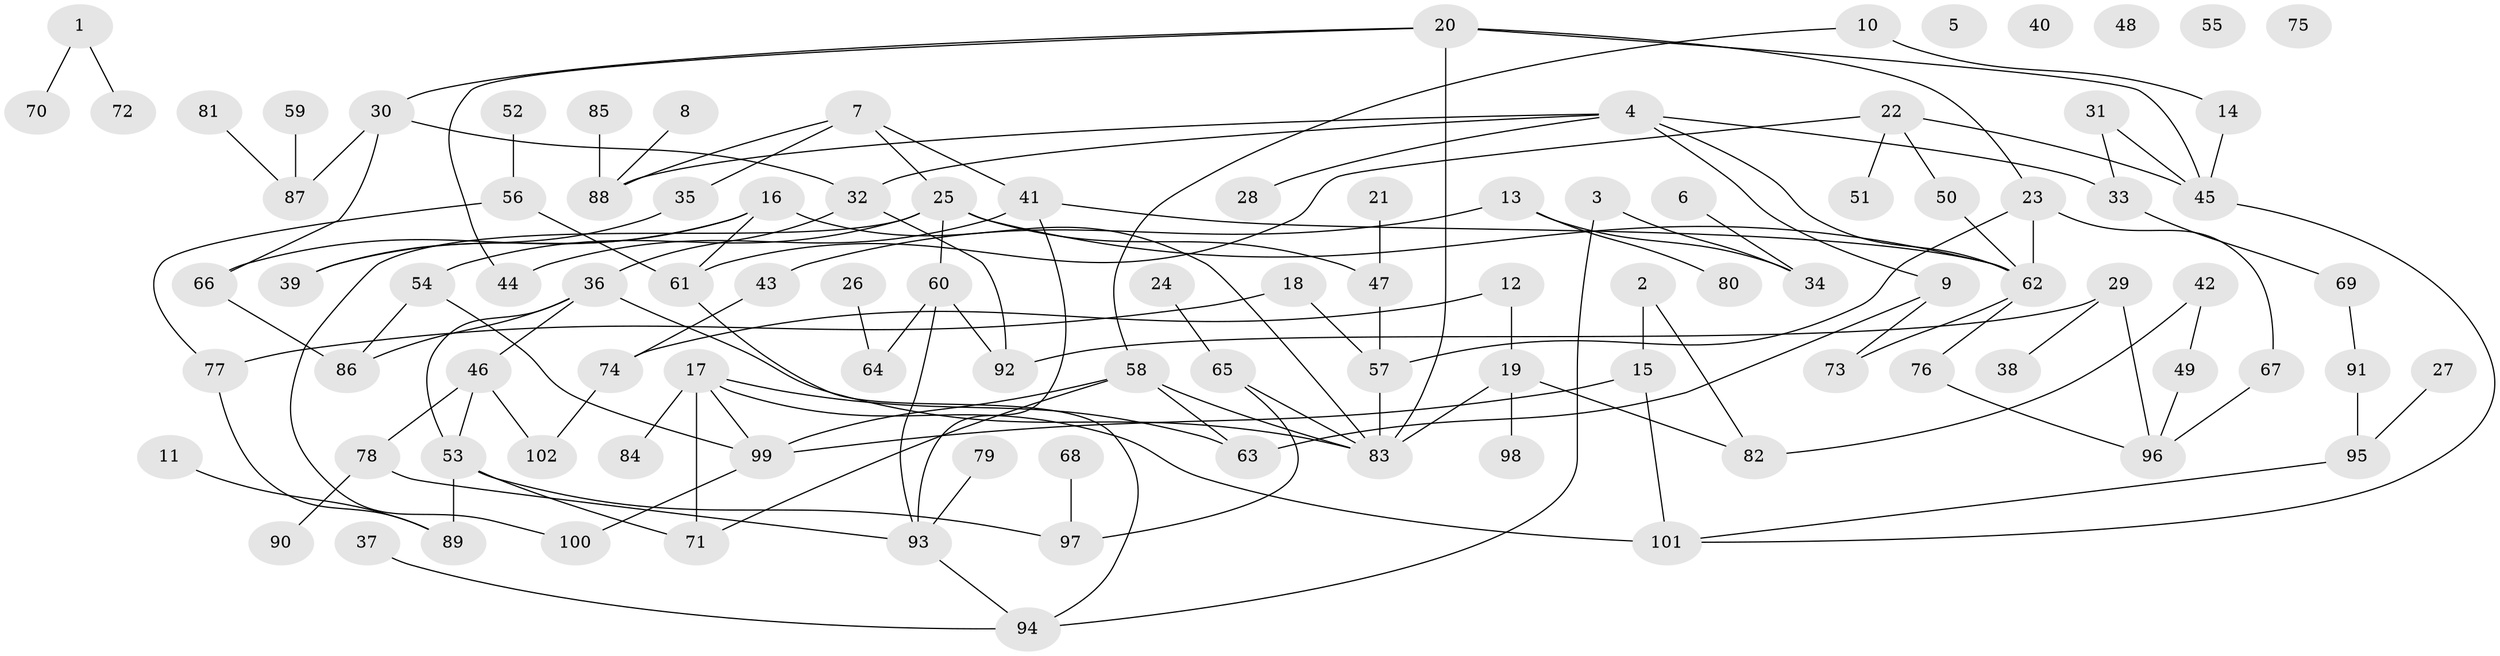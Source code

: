 // Generated by graph-tools (version 1.1) at 2025/25/03/09/25 03:25:18]
// undirected, 102 vertices, 134 edges
graph export_dot {
graph [start="1"]
  node [color=gray90,style=filled];
  1;
  2;
  3;
  4;
  5;
  6;
  7;
  8;
  9;
  10;
  11;
  12;
  13;
  14;
  15;
  16;
  17;
  18;
  19;
  20;
  21;
  22;
  23;
  24;
  25;
  26;
  27;
  28;
  29;
  30;
  31;
  32;
  33;
  34;
  35;
  36;
  37;
  38;
  39;
  40;
  41;
  42;
  43;
  44;
  45;
  46;
  47;
  48;
  49;
  50;
  51;
  52;
  53;
  54;
  55;
  56;
  57;
  58;
  59;
  60;
  61;
  62;
  63;
  64;
  65;
  66;
  67;
  68;
  69;
  70;
  71;
  72;
  73;
  74;
  75;
  76;
  77;
  78;
  79;
  80;
  81;
  82;
  83;
  84;
  85;
  86;
  87;
  88;
  89;
  90;
  91;
  92;
  93;
  94;
  95;
  96;
  97;
  98;
  99;
  100;
  101;
  102;
  1 -- 70;
  1 -- 72;
  2 -- 15;
  2 -- 82;
  3 -- 34;
  3 -- 94;
  4 -- 9;
  4 -- 28;
  4 -- 32;
  4 -- 33;
  4 -- 62;
  4 -- 88;
  6 -- 34;
  7 -- 25;
  7 -- 35;
  7 -- 41;
  7 -- 88;
  8 -- 88;
  9 -- 63;
  9 -- 73;
  10 -- 14;
  10 -- 58;
  11 -- 89;
  12 -- 19;
  12 -- 74;
  13 -- 34;
  13 -- 43;
  13 -- 80;
  14 -- 45;
  15 -- 99;
  15 -- 101;
  16 -- 39;
  16 -- 61;
  16 -- 66;
  16 -- 83;
  17 -- 63;
  17 -- 71;
  17 -- 84;
  17 -- 99;
  17 -- 101;
  18 -- 57;
  18 -- 77;
  19 -- 82;
  19 -- 83;
  19 -- 98;
  20 -- 23;
  20 -- 30;
  20 -- 44;
  20 -- 45;
  20 -- 83;
  21 -- 47;
  22 -- 45;
  22 -- 50;
  22 -- 51;
  22 -- 61;
  23 -- 57;
  23 -- 62;
  23 -- 67;
  24 -- 65;
  25 -- 47;
  25 -- 54;
  25 -- 60;
  25 -- 62;
  25 -- 100;
  26 -- 64;
  27 -- 95;
  29 -- 38;
  29 -- 92;
  29 -- 96;
  30 -- 32;
  30 -- 66;
  30 -- 87;
  31 -- 33;
  31 -- 45;
  32 -- 36;
  32 -- 92;
  33 -- 69;
  35 -- 39;
  36 -- 46;
  36 -- 53;
  36 -- 83;
  36 -- 86;
  37 -- 94;
  41 -- 44;
  41 -- 62;
  41 -- 93;
  42 -- 49;
  42 -- 82;
  43 -- 74;
  45 -- 101;
  46 -- 53;
  46 -- 78;
  46 -- 102;
  47 -- 57;
  49 -- 96;
  50 -- 62;
  52 -- 56;
  53 -- 71;
  53 -- 89;
  53 -- 97;
  54 -- 86;
  54 -- 99;
  56 -- 61;
  56 -- 77;
  57 -- 83;
  58 -- 63;
  58 -- 71;
  58 -- 83;
  58 -- 99;
  59 -- 87;
  60 -- 64;
  60 -- 92;
  60 -- 93;
  61 -- 94;
  62 -- 73;
  62 -- 76;
  65 -- 83;
  65 -- 97;
  66 -- 86;
  67 -- 96;
  68 -- 97;
  69 -- 91;
  74 -- 102;
  76 -- 96;
  77 -- 89;
  78 -- 90;
  78 -- 93;
  79 -- 93;
  81 -- 87;
  85 -- 88;
  91 -- 95;
  93 -- 94;
  95 -- 101;
  99 -- 100;
}
